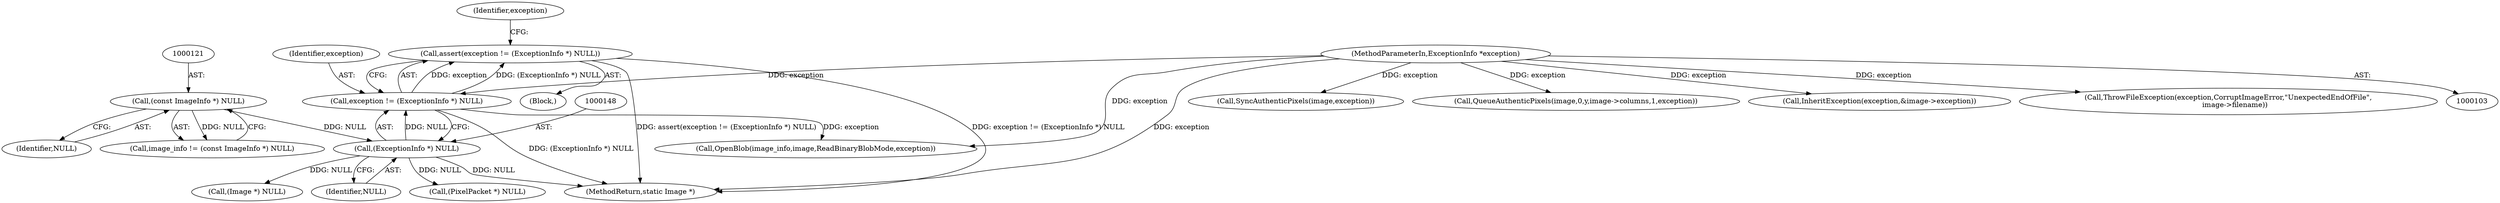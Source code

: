 digraph "0_ImageMagick_f6e9d0d9955e85bdd7540b251cd50d598dacc5e6_40@API" {
"1000144" [label="(Call,assert(exception != (ExceptionInfo *) NULL))"];
"1000145" [label="(Call,exception != (ExceptionInfo *) NULL)"];
"1000105" [label="(MethodParameterIn,ExceptionInfo *exception)"];
"1000147" [label="(Call,(ExceptionInfo *) NULL)"];
"1000120" [label="(Call,(const ImageInfo *) NULL)"];
"1000146" [label="(Identifier,exception)"];
"1000145" [label="(Call,exception != (ExceptionInfo *) NULL)"];
"1000120" [label="(Call,(const ImageInfo *) NULL)"];
"1000144" [label="(Call,assert(exception != (ExceptionInfo *) NULL))"];
"1000177" [label="(Call,(Image *) NULL)"];
"1000399" [label="(Call,SyncAuthenticPixels(image,exception))"];
"1000318" [label="(Call,QueueAuthenticPixels(image,0,y,image->columns,1,exception))"];
"1000147" [label="(Call,(ExceptionInfo *) NULL)"];
"1000293" [label="(Call,InheritException(exception,&image->exception))"];
"1000118" [label="(Call,image_info != (const ImageInfo *) NULL)"];
"1000153" [label="(Identifier,exception)"];
"1000162" [label="(Call,OpenBlob(image_info,image,ReadBinaryBlobMode,exception))"];
"1000149" [label="(Identifier,NULL)"];
"1000122" [label="(Identifier,NULL)"];
"1000330" [label="(Call,(PixelPacket *) NULL)"];
"1000452" [label="(MethodReturn,static Image *)"];
"1000105" [label="(MethodParameterIn,ExceptionInfo *exception)"];
"1000438" [label="(Call,ThrowFileException(exception,CorruptImageError,\"UnexpectedEndOfFile\",\n      image->filename))"];
"1000106" [label="(Block,)"];
"1000144" -> "1000106"  [label="AST: "];
"1000144" -> "1000145"  [label="CFG: "];
"1000145" -> "1000144"  [label="AST: "];
"1000153" -> "1000144"  [label="CFG: "];
"1000144" -> "1000452"  [label="DDG: assert(exception != (ExceptionInfo *) NULL)"];
"1000144" -> "1000452"  [label="DDG: exception != (ExceptionInfo *) NULL"];
"1000145" -> "1000144"  [label="DDG: exception"];
"1000145" -> "1000144"  [label="DDG: (ExceptionInfo *) NULL"];
"1000145" -> "1000147"  [label="CFG: "];
"1000146" -> "1000145"  [label="AST: "];
"1000147" -> "1000145"  [label="AST: "];
"1000145" -> "1000452"  [label="DDG: (ExceptionInfo *) NULL"];
"1000105" -> "1000145"  [label="DDG: exception"];
"1000147" -> "1000145"  [label="DDG: NULL"];
"1000145" -> "1000162"  [label="DDG: exception"];
"1000105" -> "1000103"  [label="AST: "];
"1000105" -> "1000452"  [label="DDG: exception"];
"1000105" -> "1000162"  [label="DDG: exception"];
"1000105" -> "1000293"  [label="DDG: exception"];
"1000105" -> "1000318"  [label="DDG: exception"];
"1000105" -> "1000399"  [label="DDG: exception"];
"1000105" -> "1000438"  [label="DDG: exception"];
"1000147" -> "1000149"  [label="CFG: "];
"1000148" -> "1000147"  [label="AST: "];
"1000149" -> "1000147"  [label="AST: "];
"1000147" -> "1000452"  [label="DDG: NULL"];
"1000120" -> "1000147"  [label="DDG: NULL"];
"1000147" -> "1000177"  [label="DDG: NULL"];
"1000147" -> "1000330"  [label="DDG: NULL"];
"1000120" -> "1000118"  [label="AST: "];
"1000120" -> "1000122"  [label="CFG: "];
"1000121" -> "1000120"  [label="AST: "];
"1000122" -> "1000120"  [label="AST: "];
"1000118" -> "1000120"  [label="CFG: "];
"1000120" -> "1000118"  [label="DDG: NULL"];
}
